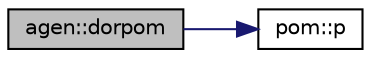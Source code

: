 digraph "agen::dorpom"
{
 // LATEX_PDF_SIZE
  edge [fontname="Helvetica",fontsize="10",labelfontname="Helvetica",labelfontsize="10"];
  node [fontname="Helvetica",fontsize="10",shape=record];
  rankdir="LR";
  Node1 [label="agen::dorpom",height=0.2,width=0.4,color="black", fillcolor="grey75", style="filled", fontcolor="black",tooltip="Стоимость самой дорогой комнаты"];
  Node1 -> Node2 [color="midnightblue",fontsize="10",style="solid",fontname="Helvetica"];
  Node2 [label="pom::p",height=0.2,width=0.4,color="black", fillcolor="white", style="filled",URL="$classpom.html#af2d6e6645281f1eb7441a80296fadb68",tooltip="Стоимость помещения"];
}
